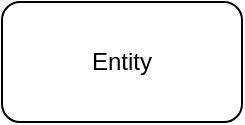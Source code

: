 <mxfile>
    <diagram name="Página-1" id="tZ5moZFEkIcZgHGOppoB">
        <mxGraphModel dx="1006" dy="733" grid="1" gridSize="10" guides="1" tooltips="1" connect="1" arrows="1" fold="1" page="1" pageScale="1" pageWidth="850" pageHeight="1100" math="0" shadow="0">
            <root>
                <mxCell id="0"/>
                <mxCell id="1" parent="0"/>
                <mxCell id="2" value="Entity" style="rounded=1;whiteSpace=wrap;html=1;" vertex="1" parent="1">
                    <mxGeometry x="290" y="420" width="120" height="60" as="geometry"/>
                </mxCell>
            </root>
        </mxGraphModel>
    </diagram>
</mxfile>